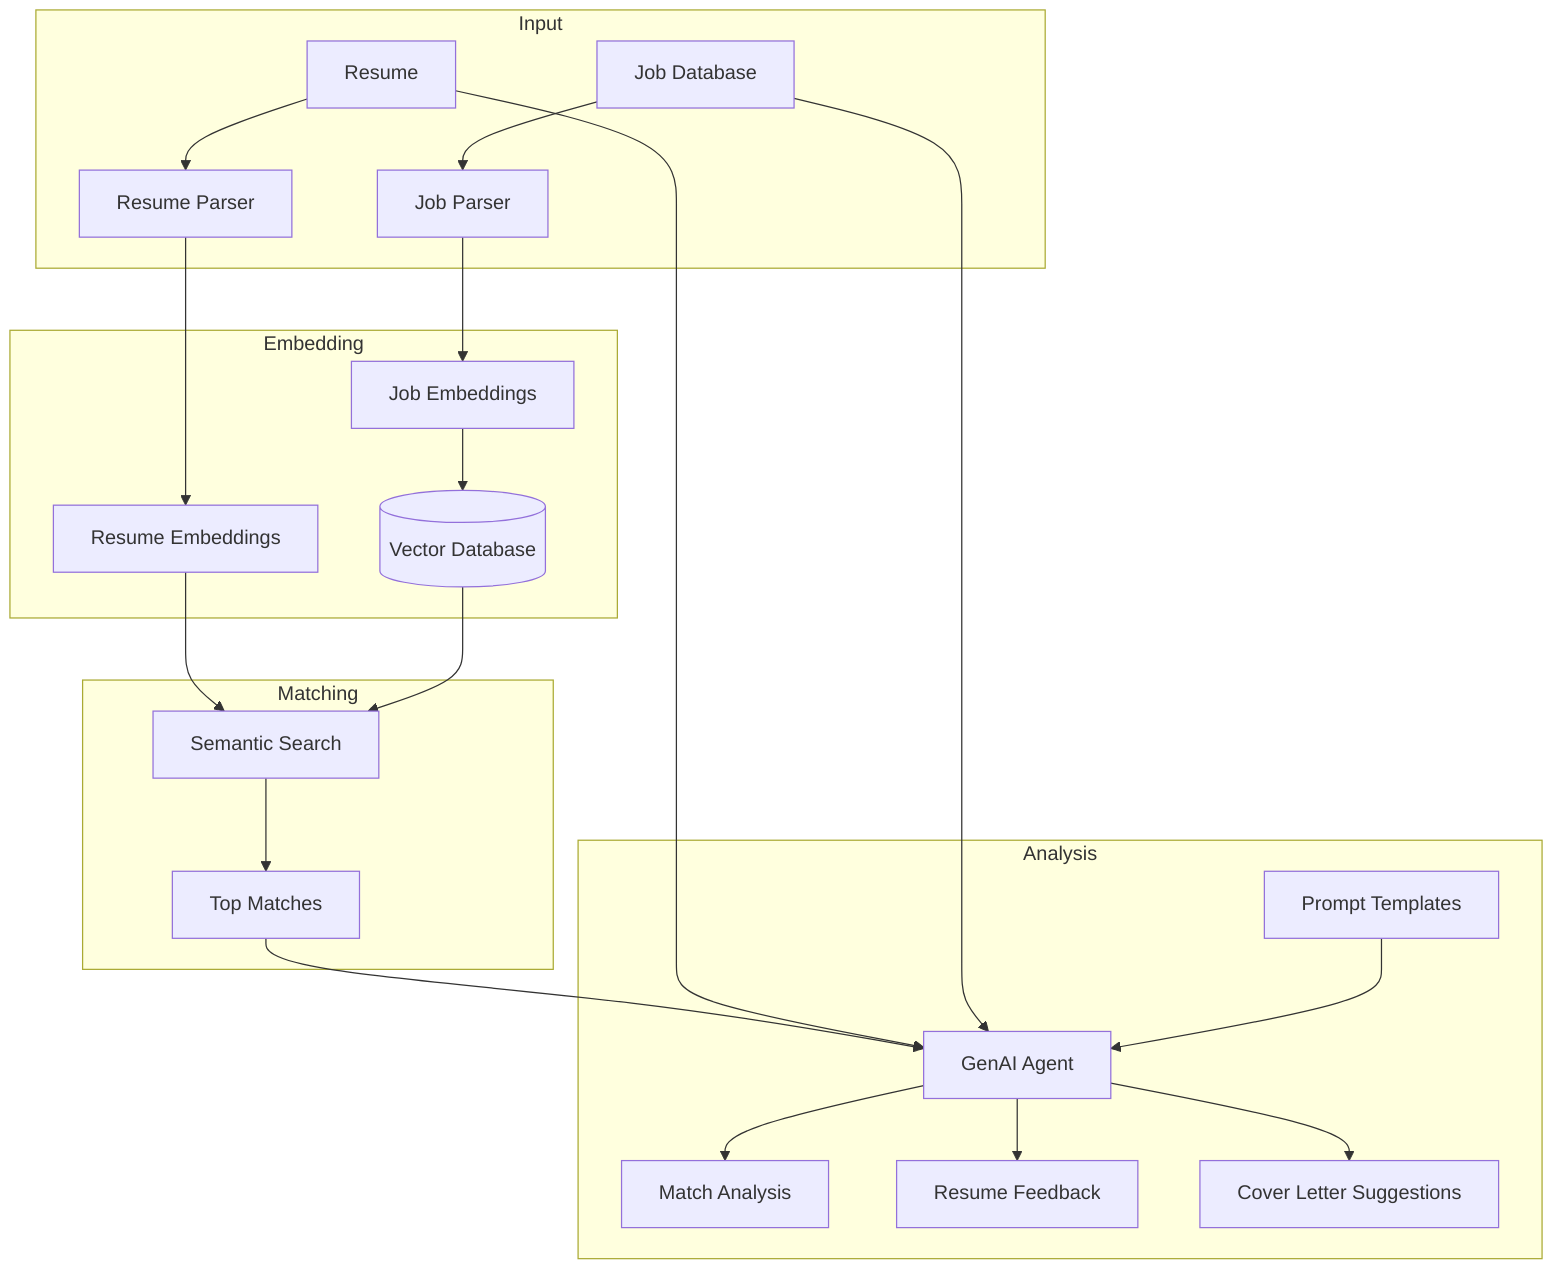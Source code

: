 flowchart TB
    subgraph Input
        A[Resume] --> B[Resume Parser]
        C[Job Database] --> D[Job Parser]
    end

    subgraph Embedding
        B --> E[Resume Embeddings]
        D --> F[Job Embeddings]
        F --> G[(Vector Database)]
    end

    subgraph Matching
        E --> H[Semantic Search]
        G --> H
        H --> I[Top Matches]
    end

    subgraph Analysis
        I --> J[GenAI Agent]
        A --> J
        C --> J
        P[Prompt Templates] --> J
        J --> K[Match Analysis]
        J --> L[Resume Feedback]
        J --> M[Cover Letter Suggestions]
    end